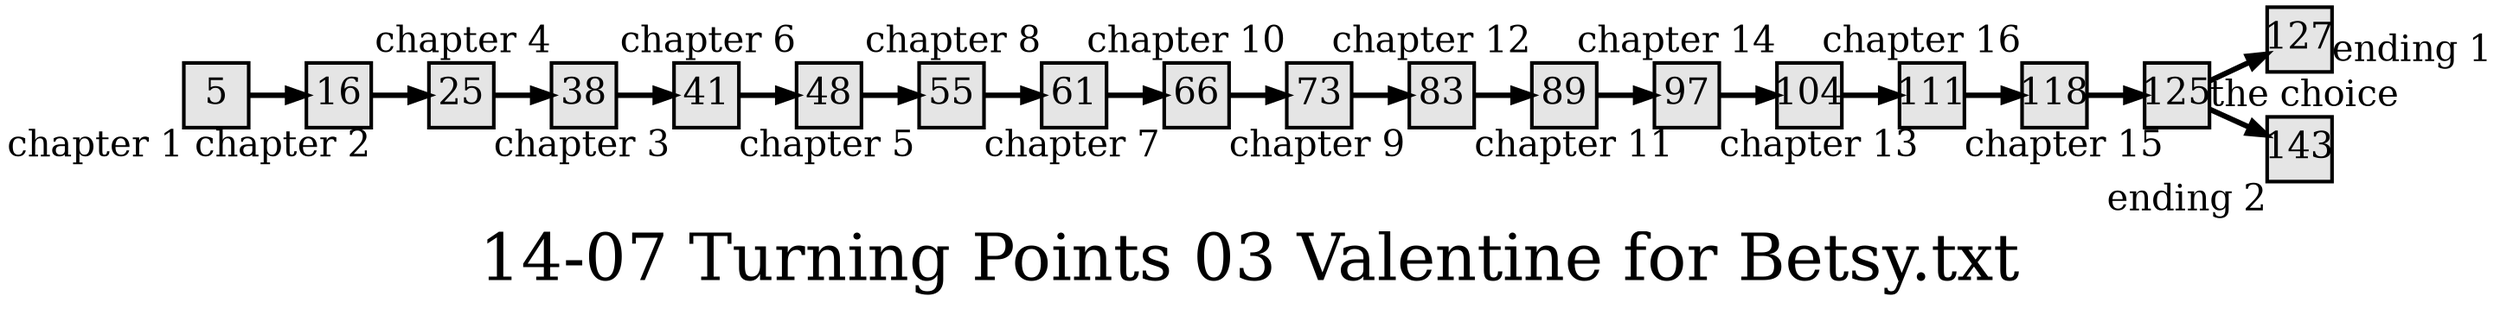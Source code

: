 digraph g{
  graph [ label="14-07 Turning Points 03 Valentine for Betsy.txt" rankdir=LR, ordering=out, fontsize=36, nodesep="0.35", ranksep="0.45"];
  node  [shape=rect, penwidth=2, fontsize=20, style=filled, fillcolor=grey90, margin="0,0", labelfloat=true, regular=true, fixedsize=true];
  edge  [labelfloat=true, penwidth=3, fontsize=12];
  5	[ xlabel="chapter 1" ];
  5 -> 16;
  16	[ xlabel="chapter 2" ];
  16 -> 25;
  25	[ xlabel="chapter 3" ];
  25 -> 38;
  38	[ xlabel="chapter 4" ];
  38 -> 41;
  41	[ xlabel="chapter 5" ];
  41 -> 48;
  48	[ xlabel="chapter 6" ];
  48 -> 55;
  55	[ xlabel="chapter 7" ];
  55 -> 61;
  61	[ xlabel="chapter 8" ];
  61 -> 66;
  66	[ xlabel="chapter 9" ];
  66 -> 73;
  73	[ xlabel="chapter 10" ];
  73 -> 83;
  83	[ xlabel="chapter 11" ];
  83 -> 89;
  89	[ xlabel="chapter 12" ];
  89 -> 97;
  97	[ xlabel="chapter 13" ];
  97 -> 104;
  104	[ xlabel="chapter 14" ];
  104 -> 111;
  111	[ xlabel="chapter 15" ];
  111 -> 118;
  118	[ xlabel="chapter 16" ];
  118 -> 125;
  125	[ xlabel="the choice" ];
  125 -> 127;
  125 -> 143;
  127	[ xlabel="ending 1" ];
  143	[ xlabel="ending 2" ];
  
}

